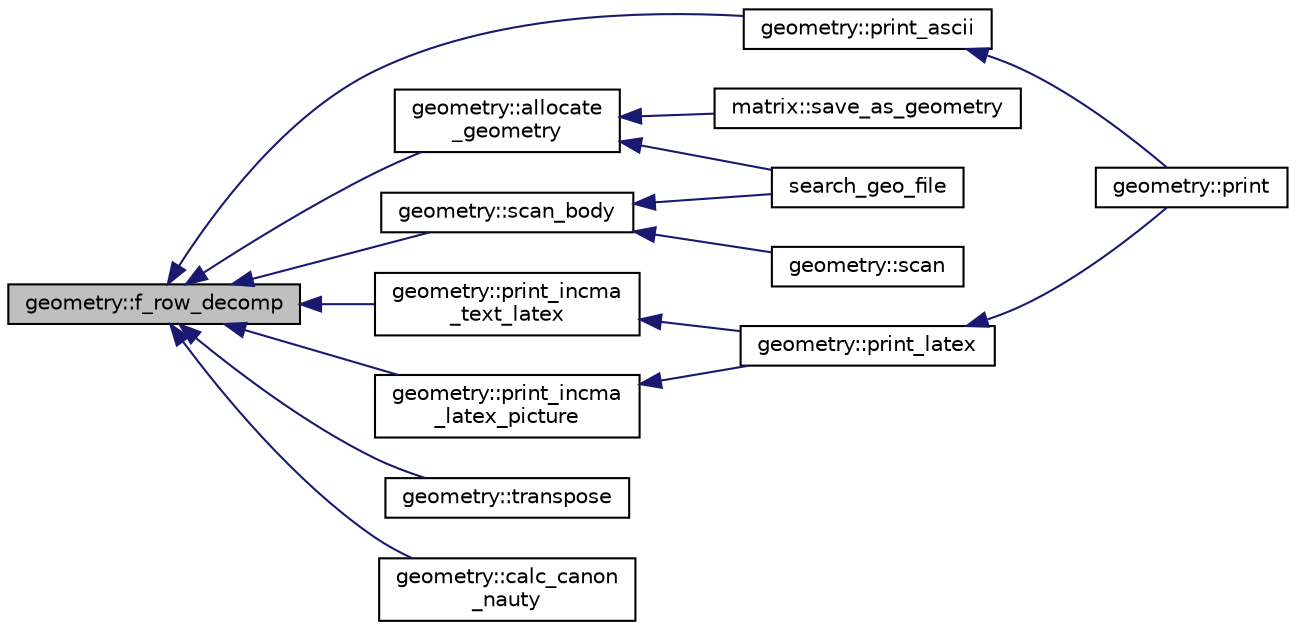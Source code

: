digraph "geometry::f_row_decomp"
{
  edge [fontname="Helvetica",fontsize="10",labelfontname="Helvetica",labelfontsize="10"];
  node [fontname="Helvetica",fontsize="10",shape=record];
  rankdir="LR";
  Node485 [label="geometry::f_row_decomp",height=0.2,width=0.4,color="black", fillcolor="grey75", style="filled", fontcolor="black"];
  Node485 -> Node486 [dir="back",color="midnightblue",fontsize="10",style="solid",fontname="Helvetica"];
  Node486 [label="geometry::allocate\l_geometry",height=0.2,width=0.4,color="black", fillcolor="white", style="filled",URL="$da/d44/classgeometry.html#a243e84ff38207957ad5976020c19a033"];
  Node486 -> Node487 [dir="back",color="midnightblue",fontsize="10",style="solid",fontname="Helvetica"];
  Node487 [label="search_geo_file",height=0.2,width=0.4,color="black", fillcolor="white", style="filled",URL="$d6/d4a/geometry_8_c.html#a11af609febe3a9db20d8236af36928c5"];
  Node486 -> Node488 [dir="back",color="midnightblue",fontsize="10",style="solid",fontname="Helvetica"];
  Node488 [label="matrix::save_as_geometry",height=0.2,width=0.4,color="black", fillcolor="white", style="filled",URL="$d1/d8d/classmatrix.html#ae2ce1d7bc40998e94c67cc2336f47665"];
  Node485 -> Node489 [dir="back",color="midnightblue",fontsize="10",style="solid",fontname="Helvetica"];
  Node489 [label="geometry::print_incma\l_text_latex",height=0.2,width=0.4,color="black", fillcolor="white", style="filled",URL="$da/d44/classgeometry.html#a400fa93fa773518f7b55c454fa69ee78"];
  Node489 -> Node490 [dir="back",color="midnightblue",fontsize="10",style="solid",fontname="Helvetica"];
  Node490 [label="geometry::print_latex",height=0.2,width=0.4,color="black", fillcolor="white", style="filled",URL="$da/d44/classgeometry.html#a1d45497d61d4dc8f7325156158b7e661"];
  Node490 -> Node491 [dir="back",color="midnightblue",fontsize="10",style="solid",fontname="Helvetica"];
  Node491 [label="geometry::print",height=0.2,width=0.4,color="black", fillcolor="white", style="filled",URL="$da/d44/classgeometry.html#af92f963887d22dd3437f585df929208d"];
  Node485 -> Node492 [dir="back",color="midnightblue",fontsize="10",style="solid",fontname="Helvetica"];
  Node492 [label="geometry::print_incma\l_latex_picture",height=0.2,width=0.4,color="black", fillcolor="white", style="filled",URL="$da/d44/classgeometry.html#ae0d174439d57d9bc0b0dd7ffe210b148"];
  Node492 -> Node490 [dir="back",color="midnightblue",fontsize="10",style="solid",fontname="Helvetica"];
  Node485 -> Node493 [dir="back",color="midnightblue",fontsize="10",style="solid",fontname="Helvetica"];
  Node493 [label="geometry::print_ascii",height=0.2,width=0.4,color="black", fillcolor="white", style="filled",URL="$da/d44/classgeometry.html#a8f5356989decb76fddb4926714240c0d"];
  Node493 -> Node491 [dir="back",color="midnightblue",fontsize="10",style="solid",fontname="Helvetica"];
  Node485 -> Node494 [dir="back",color="midnightblue",fontsize="10",style="solid",fontname="Helvetica"];
  Node494 [label="geometry::scan_body",height=0.2,width=0.4,color="black", fillcolor="white", style="filled",URL="$da/d44/classgeometry.html#a71bc2e3a3f4ca02e8518ab5518a4e0df"];
  Node494 -> Node495 [dir="back",color="midnightblue",fontsize="10",style="solid",fontname="Helvetica"];
  Node495 [label="geometry::scan",height=0.2,width=0.4,color="black", fillcolor="white", style="filled",URL="$da/d44/classgeometry.html#ac6f757d1a8855800d3da3fa1e83e812d"];
  Node494 -> Node487 [dir="back",color="midnightblue",fontsize="10",style="solid",fontname="Helvetica"];
  Node485 -> Node496 [dir="back",color="midnightblue",fontsize="10",style="solid",fontname="Helvetica"];
  Node496 [label="geometry::transpose",height=0.2,width=0.4,color="black", fillcolor="white", style="filled",URL="$da/d44/classgeometry.html#ad7132289ee0bc683f8c00c6762bb5035"];
  Node485 -> Node497 [dir="back",color="midnightblue",fontsize="10",style="solid",fontname="Helvetica"];
  Node497 [label="geometry::calc_canon\l_nauty",height=0.2,width=0.4,color="black", fillcolor="white", style="filled",URL="$da/d44/classgeometry.html#ada4d0bca80d2ad69300625167320dc5d"];
}
